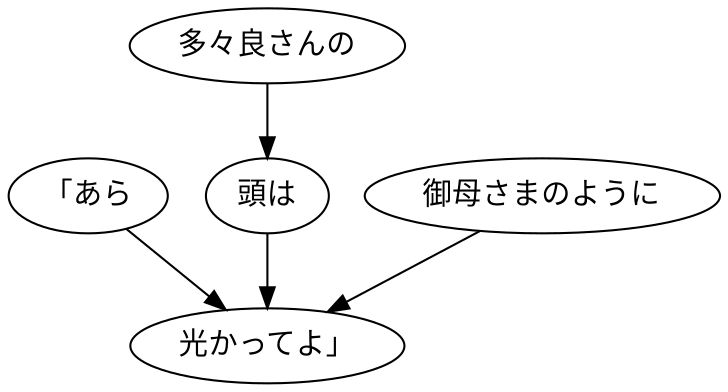 digraph graph3011 {
	node0 [label="「あら"];
	node1 [label="多々良さんの"];
	node2 [label="頭は"];
	node3 [label="御母さまのように"];
	node4 [label="光かってよ」"];
	node0 -> node4;
	node1 -> node2;
	node2 -> node4;
	node3 -> node4;
}
